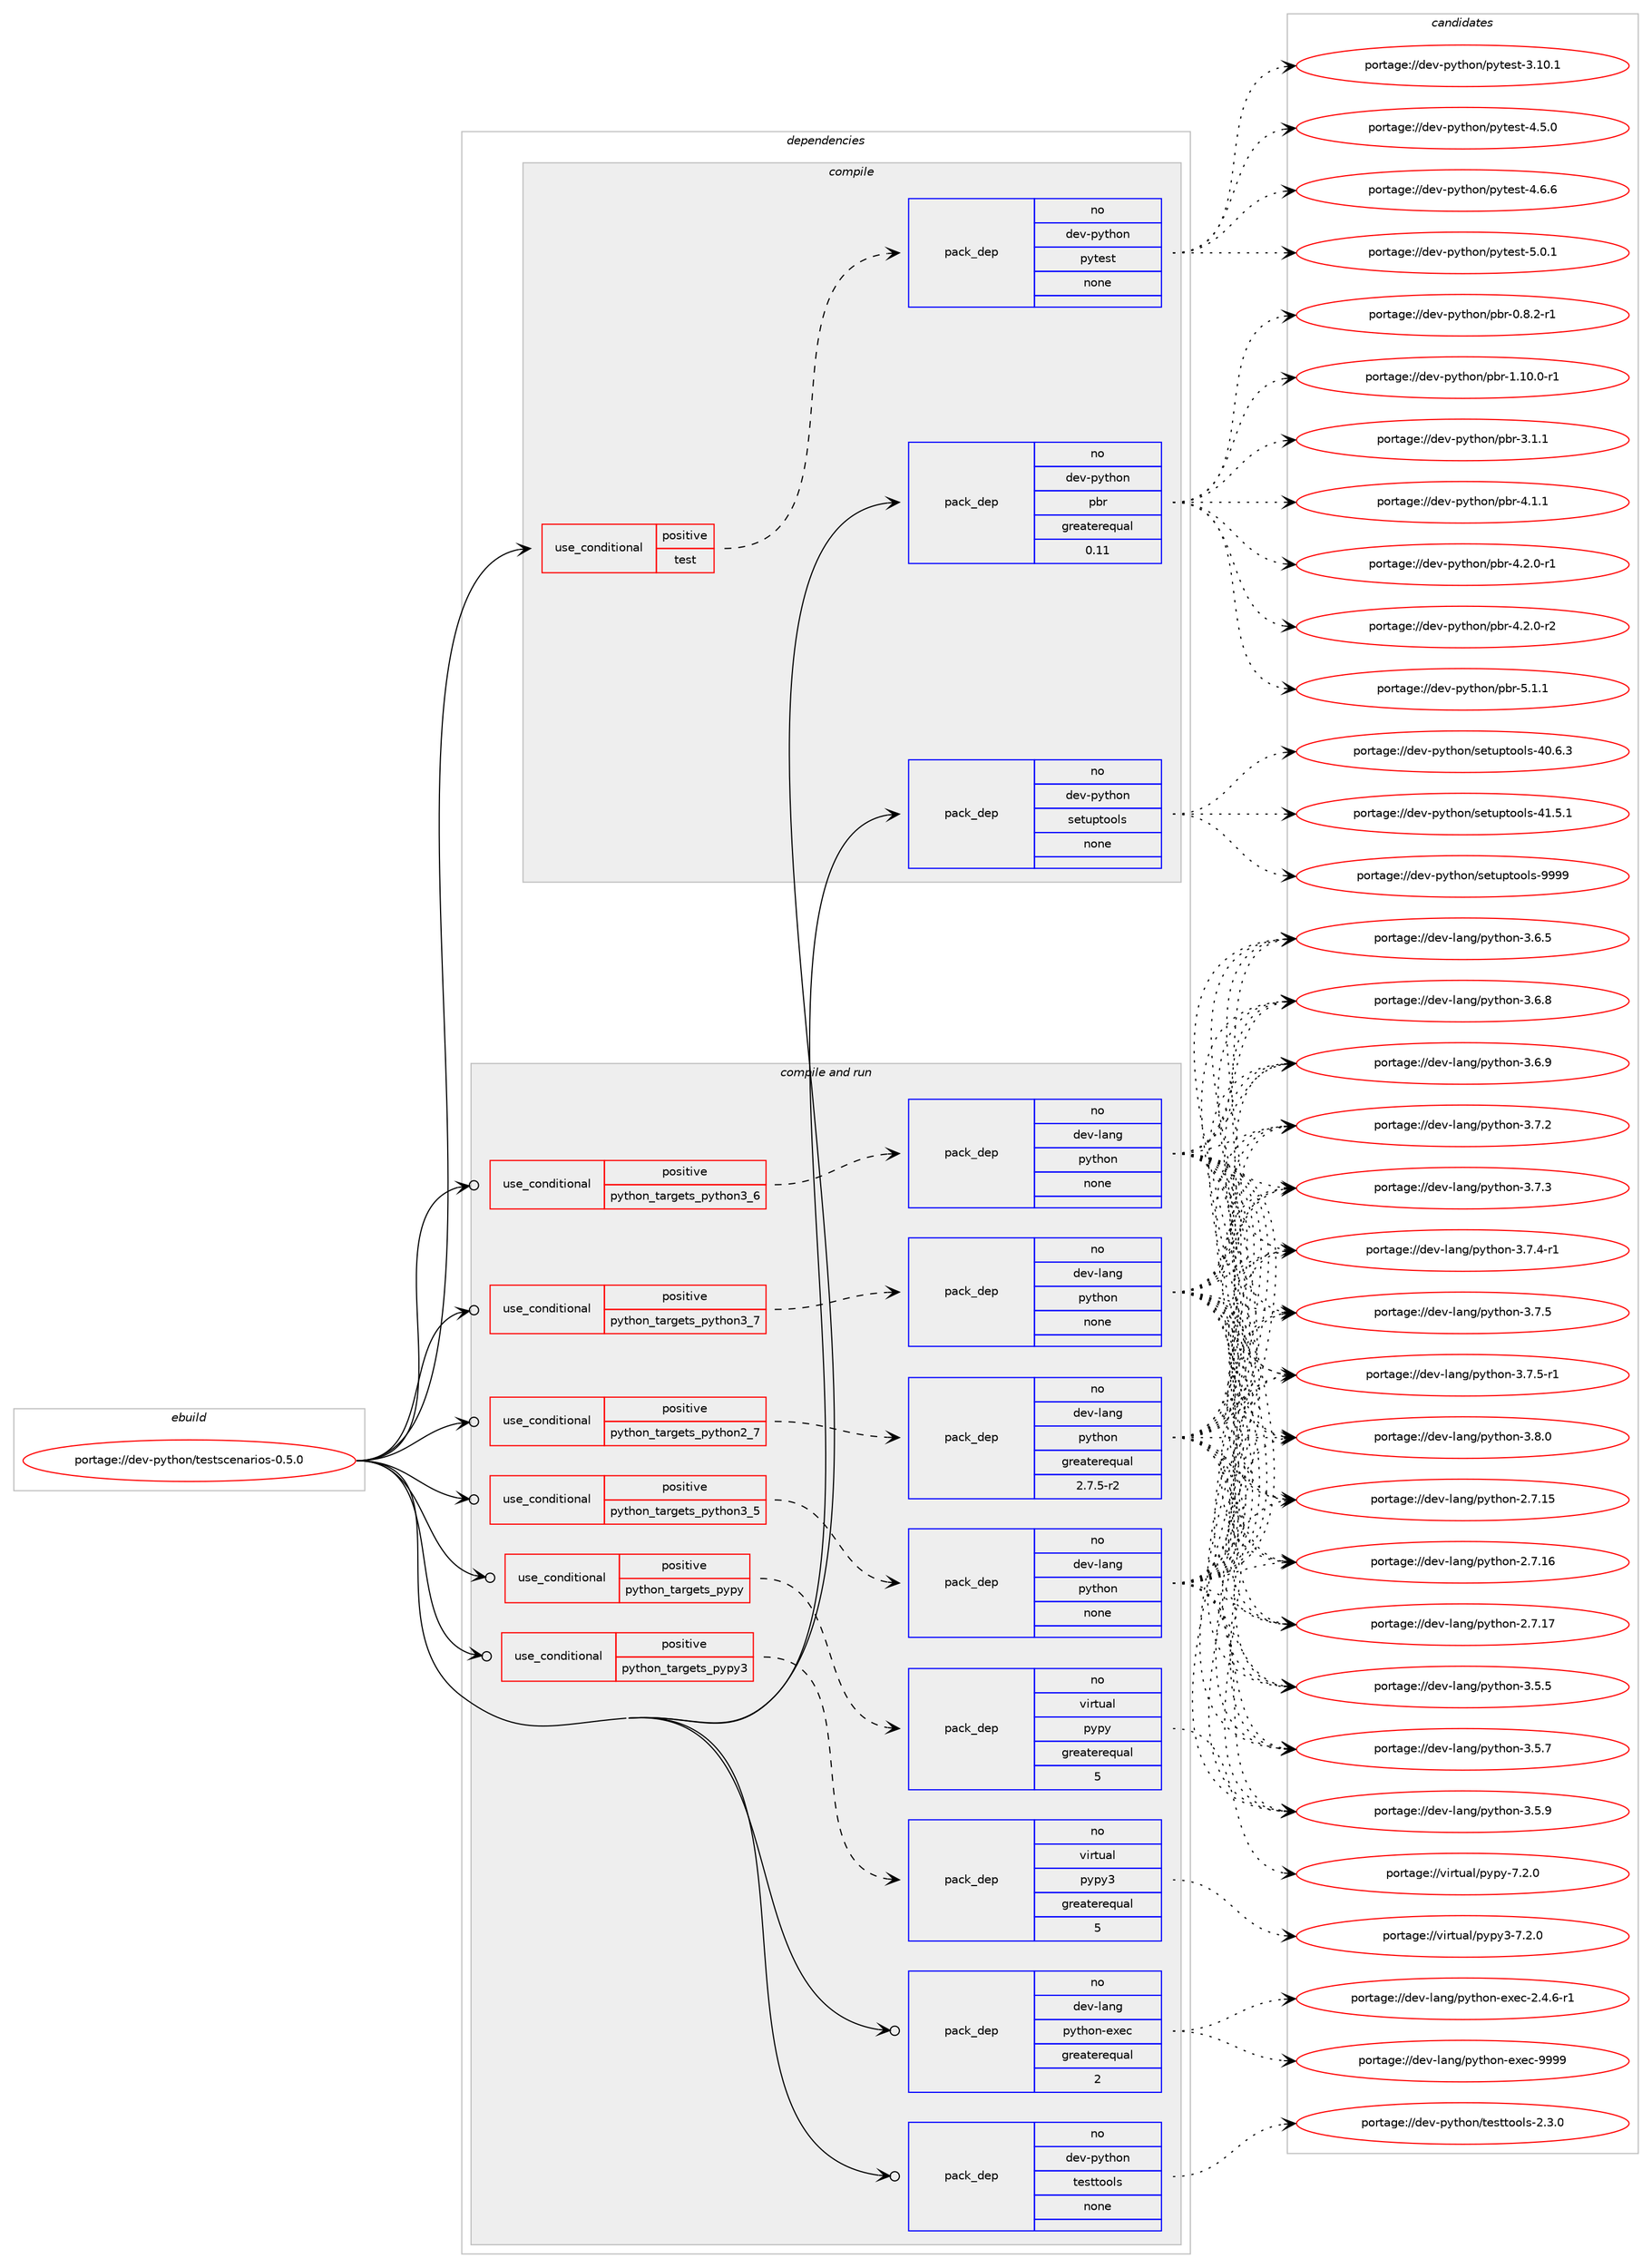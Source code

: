 digraph prolog {

# *************
# Graph options
# *************

newrank=true;
concentrate=true;
compound=true;
graph [rankdir=LR,fontname=Helvetica,fontsize=10,ranksep=1.5];#, ranksep=2.5, nodesep=0.2];
edge  [arrowhead=vee];
node  [fontname=Helvetica,fontsize=10];

# **********
# The ebuild
# **********

subgraph cluster_leftcol {
color=gray;
rank=same;
label=<<i>ebuild</i>>;
id [label="portage://dev-python/testscenarios-0.5.0", color=red, width=4, href="../dev-python/testscenarios-0.5.0.svg"];
}

# ****************
# The dependencies
# ****************

subgraph cluster_midcol {
color=gray;
label=<<i>dependencies</i>>;
subgraph cluster_compile {
fillcolor="#eeeeee";
style=filled;
label=<<i>compile</i>>;
subgraph cond39721 {
dependency175606 [label=<<TABLE BORDER="0" CELLBORDER="1" CELLSPACING="0" CELLPADDING="4"><TR><TD ROWSPAN="3" CELLPADDING="10">use_conditional</TD></TR><TR><TD>positive</TD></TR><TR><TD>test</TD></TR></TABLE>>, shape=none, color=red];
subgraph pack132481 {
dependency175607 [label=<<TABLE BORDER="0" CELLBORDER="1" CELLSPACING="0" CELLPADDING="4" WIDTH="220"><TR><TD ROWSPAN="6" CELLPADDING="30">pack_dep</TD></TR><TR><TD WIDTH="110">no</TD></TR><TR><TD>dev-python</TD></TR><TR><TD>pytest</TD></TR><TR><TD>none</TD></TR><TR><TD></TD></TR></TABLE>>, shape=none, color=blue];
}
dependency175606:e -> dependency175607:w [weight=20,style="dashed",arrowhead="vee"];
}
id:e -> dependency175606:w [weight=20,style="solid",arrowhead="vee"];
subgraph pack132482 {
dependency175608 [label=<<TABLE BORDER="0" CELLBORDER="1" CELLSPACING="0" CELLPADDING="4" WIDTH="220"><TR><TD ROWSPAN="6" CELLPADDING="30">pack_dep</TD></TR><TR><TD WIDTH="110">no</TD></TR><TR><TD>dev-python</TD></TR><TR><TD>pbr</TD></TR><TR><TD>greaterequal</TD></TR><TR><TD>0.11</TD></TR></TABLE>>, shape=none, color=blue];
}
id:e -> dependency175608:w [weight=20,style="solid",arrowhead="vee"];
subgraph pack132483 {
dependency175609 [label=<<TABLE BORDER="0" CELLBORDER="1" CELLSPACING="0" CELLPADDING="4" WIDTH="220"><TR><TD ROWSPAN="6" CELLPADDING="30">pack_dep</TD></TR><TR><TD WIDTH="110">no</TD></TR><TR><TD>dev-python</TD></TR><TR><TD>setuptools</TD></TR><TR><TD>none</TD></TR><TR><TD></TD></TR></TABLE>>, shape=none, color=blue];
}
id:e -> dependency175609:w [weight=20,style="solid",arrowhead="vee"];
}
subgraph cluster_compileandrun {
fillcolor="#eeeeee";
style=filled;
label=<<i>compile and run</i>>;
subgraph cond39722 {
dependency175610 [label=<<TABLE BORDER="0" CELLBORDER="1" CELLSPACING="0" CELLPADDING="4"><TR><TD ROWSPAN="3" CELLPADDING="10">use_conditional</TD></TR><TR><TD>positive</TD></TR><TR><TD>python_targets_pypy</TD></TR></TABLE>>, shape=none, color=red];
subgraph pack132484 {
dependency175611 [label=<<TABLE BORDER="0" CELLBORDER="1" CELLSPACING="0" CELLPADDING="4" WIDTH="220"><TR><TD ROWSPAN="6" CELLPADDING="30">pack_dep</TD></TR><TR><TD WIDTH="110">no</TD></TR><TR><TD>virtual</TD></TR><TR><TD>pypy</TD></TR><TR><TD>greaterequal</TD></TR><TR><TD>5</TD></TR></TABLE>>, shape=none, color=blue];
}
dependency175610:e -> dependency175611:w [weight=20,style="dashed",arrowhead="vee"];
}
id:e -> dependency175610:w [weight=20,style="solid",arrowhead="odotvee"];
subgraph cond39723 {
dependency175612 [label=<<TABLE BORDER="0" CELLBORDER="1" CELLSPACING="0" CELLPADDING="4"><TR><TD ROWSPAN="3" CELLPADDING="10">use_conditional</TD></TR><TR><TD>positive</TD></TR><TR><TD>python_targets_pypy3</TD></TR></TABLE>>, shape=none, color=red];
subgraph pack132485 {
dependency175613 [label=<<TABLE BORDER="0" CELLBORDER="1" CELLSPACING="0" CELLPADDING="4" WIDTH="220"><TR><TD ROWSPAN="6" CELLPADDING="30">pack_dep</TD></TR><TR><TD WIDTH="110">no</TD></TR><TR><TD>virtual</TD></TR><TR><TD>pypy3</TD></TR><TR><TD>greaterequal</TD></TR><TR><TD>5</TD></TR></TABLE>>, shape=none, color=blue];
}
dependency175612:e -> dependency175613:w [weight=20,style="dashed",arrowhead="vee"];
}
id:e -> dependency175612:w [weight=20,style="solid",arrowhead="odotvee"];
subgraph cond39724 {
dependency175614 [label=<<TABLE BORDER="0" CELLBORDER="1" CELLSPACING="0" CELLPADDING="4"><TR><TD ROWSPAN="3" CELLPADDING="10">use_conditional</TD></TR><TR><TD>positive</TD></TR><TR><TD>python_targets_python2_7</TD></TR></TABLE>>, shape=none, color=red];
subgraph pack132486 {
dependency175615 [label=<<TABLE BORDER="0" CELLBORDER="1" CELLSPACING="0" CELLPADDING="4" WIDTH="220"><TR><TD ROWSPAN="6" CELLPADDING="30">pack_dep</TD></TR><TR><TD WIDTH="110">no</TD></TR><TR><TD>dev-lang</TD></TR><TR><TD>python</TD></TR><TR><TD>greaterequal</TD></TR><TR><TD>2.7.5-r2</TD></TR></TABLE>>, shape=none, color=blue];
}
dependency175614:e -> dependency175615:w [weight=20,style="dashed",arrowhead="vee"];
}
id:e -> dependency175614:w [weight=20,style="solid",arrowhead="odotvee"];
subgraph cond39725 {
dependency175616 [label=<<TABLE BORDER="0" CELLBORDER="1" CELLSPACING="0" CELLPADDING="4"><TR><TD ROWSPAN="3" CELLPADDING="10">use_conditional</TD></TR><TR><TD>positive</TD></TR><TR><TD>python_targets_python3_5</TD></TR></TABLE>>, shape=none, color=red];
subgraph pack132487 {
dependency175617 [label=<<TABLE BORDER="0" CELLBORDER="1" CELLSPACING="0" CELLPADDING="4" WIDTH="220"><TR><TD ROWSPAN="6" CELLPADDING="30">pack_dep</TD></TR><TR><TD WIDTH="110">no</TD></TR><TR><TD>dev-lang</TD></TR><TR><TD>python</TD></TR><TR><TD>none</TD></TR><TR><TD></TD></TR></TABLE>>, shape=none, color=blue];
}
dependency175616:e -> dependency175617:w [weight=20,style="dashed",arrowhead="vee"];
}
id:e -> dependency175616:w [weight=20,style="solid",arrowhead="odotvee"];
subgraph cond39726 {
dependency175618 [label=<<TABLE BORDER="0" CELLBORDER="1" CELLSPACING="0" CELLPADDING="4"><TR><TD ROWSPAN="3" CELLPADDING="10">use_conditional</TD></TR><TR><TD>positive</TD></TR><TR><TD>python_targets_python3_6</TD></TR></TABLE>>, shape=none, color=red];
subgraph pack132488 {
dependency175619 [label=<<TABLE BORDER="0" CELLBORDER="1" CELLSPACING="0" CELLPADDING="4" WIDTH="220"><TR><TD ROWSPAN="6" CELLPADDING="30">pack_dep</TD></TR><TR><TD WIDTH="110">no</TD></TR><TR><TD>dev-lang</TD></TR><TR><TD>python</TD></TR><TR><TD>none</TD></TR><TR><TD></TD></TR></TABLE>>, shape=none, color=blue];
}
dependency175618:e -> dependency175619:w [weight=20,style="dashed",arrowhead="vee"];
}
id:e -> dependency175618:w [weight=20,style="solid",arrowhead="odotvee"];
subgraph cond39727 {
dependency175620 [label=<<TABLE BORDER="0" CELLBORDER="1" CELLSPACING="0" CELLPADDING="4"><TR><TD ROWSPAN="3" CELLPADDING="10">use_conditional</TD></TR><TR><TD>positive</TD></TR><TR><TD>python_targets_python3_7</TD></TR></TABLE>>, shape=none, color=red];
subgraph pack132489 {
dependency175621 [label=<<TABLE BORDER="0" CELLBORDER="1" CELLSPACING="0" CELLPADDING="4" WIDTH="220"><TR><TD ROWSPAN="6" CELLPADDING="30">pack_dep</TD></TR><TR><TD WIDTH="110">no</TD></TR><TR><TD>dev-lang</TD></TR><TR><TD>python</TD></TR><TR><TD>none</TD></TR><TR><TD></TD></TR></TABLE>>, shape=none, color=blue];
}
dependency175620:e -> dependency175621:w [weight=20,style="dashed",arrowhead="vee"];
}
id:e -> dependency175620:w [weight=20,style="solid",arrowhead="odotvee"];
subgraph pack132490 {
dependency175622 [label=<<TABLE BORDER="0" CELLBORDER="1" CELLSPACING="0" CELLPADDING="4" WIDTH="220"><TR><TD ROWSPAN="6" CELLPADDING="30">pack_dep</TD></TR><TR><TD WIDTH="110">no</TD></TR><TR><TD>dev-lang</TD></TR><TR><TD>python-exec</TD></TR><TR><TD>greaterequal</TD></TR><TR><TD>2</TD></TR></TABLE>>, shape=none, color=blue];
}
id:e -> dependency175622:w [weight=20,style="solid",arrowhead="odotvee"];
subgraph pack132491 {
dependency175623 [label=<<TABLE BORDER="0" CELLBORDER="1" CELLSPACING="0" CELLPADDING="4" WIDTH="220"><TR><TD ROWSPAN="6" CELLPADDING="30">pack_dep</TD></TR><TR><TD WIDTH="110">no</TD></TR><TR><TD>dev-python</TD></TR><TR><TD>testtools</TD></TR><TR><TD>none</TD></TR><TR><TD></TD></TR></TABLE>>, shape=none, color=blue];
}
id:e -> dependency175623:w [weight=20,style="solid",arrowhead="odotvee"];
}
subgraph cluster_run {
fillcolor="#eeeeee";
style=filled;
label=<<i>run</i>>;
}
}

# **************
# The candidates
# **************

subgraph cluster_choices {
rank=same;
color=gray;
label=<<i>candidates</i>>;

subgraph choice132481 {
color=black;
nodesep=1;
choiceportage100101118451121211161041111104711212111610111511645514649484649 [label="portage://dev-python/pytest-3.10.1", color=red, width=4,href="../dev-python/pytest-3.10.1.svg"];
choiceportage1001011184511212111610411111047112121116101115116455246534648 [label="portage://dev-python/pytest-4.5.0", color=red, width=4,href="../dev-python/pytest-4.5.0.svg"];
choiceportage1001011184511212111610411111047112121116101115116455246544654 [label="portage://dev-python/pytest-4.6.6", color=red, width=4,href="../dev-python/pytest-4.6.6.svg"];
choiceportage1001011184511212111610411111047112121116101115116455346484649 [label="portage://dev-python/pytest-5.0.1", color=red, width=4,href="../dev-python/pytest-5.0.1.svg"];
dependency175607:e -> choiceportage100101118451121211161041111104711212111610111511645514649484649:w [style=dotted,weight="100"];
dependency175607:e -> choiceportage1001011184511212111610411111047112121116101115116455246534648:w [style=dotted,weight="100"];
dependency175607:e -> choiceportage1001011184511212111610411111047112121116101115116455246544654:w [style=dotted,weight="100"];
dependency175607:e -> choiceportage1001011184511212111610411111047112121116101115116455346484649:w [style=dotted,weight="100"];
}
subgraph choice132482 {
color=black;
nodesep=1;
choiceportage1001011184511212111610411111047112981144548465646504511449 [label="portage://dev-python/pbr-0.8.2-r1", color=red, width=4,href="../dev-python/pbr-0.8.2-r1.svg"];
choiceportage100101118451121211161041111104711298114454946494846484511449 [label="portage://dev-python/pbr-1.10.0-r1", color=red, width=4,href="../dev-python/pbr-1.10.0-r1.svg"];
choiceportage100101118451121211161041111104711298114455146494649 [label="portage://dev-python/pbr-3.1.1", color=red, width=4,href="../dev-python/pbr-3.1.1.svg"];
choiceportage100101118451121211161041111104711298114455246494649 [label="portage://dev-python/pbr-4.1.1", color=red, width=4,href="../dev-python/pbr-4.1.1.svg"];
choiceportage1001011184511212111610411111047112981144552465046484511449 [label="portage://dev-python/pbr-4.2.0-r1", color=red, width=4,href="../dev-python/pbr-4.2.0-r1.svg"];
choiceportage1001011184511212111610411111047112981144552465046484511450 [label="portage://dev-python/pbr-4.2.0-r2", color=red, width=4,href="../dev-python/pbr-4.2.0-r2.svg"];
choiceportage100101118451121211161041111104711298114455346494649 [label="portage://dev-python/pbr-5.1.1", color=red, width=4,href="../dev-python/pbr-5.1.1.svg"];
dependency175608:e -> choiceportage1001011184511212111610411111047112981144548465646504511449:w [style=dotted,weight="100"];
dependency175608:e -> choiceportage100101118451121211161041111104711298114454946494846484511449:w [style=dotted,weight="100"];
dependency175608:e -> choiceportage100101118451121211161041111104711298114455146494649:w [style=dotted,weight="100"];
dependency175608:e -> choiceportage100101118451121211161041111104711298114455246494649:w [style=dotted,weight="100"];
dependency175608:e -> choiceportage1001011184511212111610411111047112981144552465046484511449:w [style=dotted,weight="100"];
dependency175608:e -> choiceportage1001011184511212111610411111047112981144552465046484511450:w [style=dotted,weight="100"];
dependency175608:e -> choiceportage100101118451121211161041111104711298114455346494649:w [style=dotted,weight="100"];
}
subgraph choice132483 {
color=black;
nodesep=1;
choiceportage100101118451121211161041111104711510111611711211611111110811545524846544651 [label="portage://dev-python/setuptools-40.6.3", color=red, width=4,href="../dev-python/setuptools-40.6.3.svg"];
choiceportage100101118451121211161041111104711510111611711211611111110811545524946534649 [label="portage://dev-python/setuptools-41.5.1", color=red, width=4,href="../dev-python/setuptools-41.5.1.svg"];
choiceportage10010111845112121116104111110471151011161171121161111111081154557575757 [label="portage://dev-python/setuptools-9999", color=red, width=4,href="../dev-python/setuptools-9999.svg"];
dependency175609:e -> choiceportage100101118451121211161041111104711510111611711211611111110811545524846544651:w [style=dotted,weight="100"];
dependency175609:e -> choiceportage100101118451121211161041111104711510111611711211611111110811545524946534649:w [style=dotted,weight="100"];
dependency175609:e -> choiceportage10010111845112121116104111110471151011161171121161111111081154557575757:w [style=dotted,weight="100"];
}
subgraph choice132484 {
color=black;
nodesep=1;
choiceportage1181051141161179710847112121112121455546504648 [label="portage://virtual/pypy-7.2.0", color=red, width=4,href="../virtual/pypy-7.2.0.svg"];
dependency175611:e -> choiceportage1181051141161179710847112121112121455546504648:w [style=dotted,weight="100"];
}
subgraph choice132485 {
color=black;
nodesep=1;
choiceportage118105114116117971084711212111212151455546504648 [label="portage://virtual/pypy3-7.2.0", color=red, width=4,href="../virtual/pypy3-7.2.0.svg"];
dependency175613:e -> choiceportage118105114116117971084711212111212151455546504648:w [style=dotted,weight="100"];
}
subgraph choice132486 {
color=black;
nodesep=1;
choiceportage10010111845108971101034711212111610411111045504655464953 [label="portage://dev-lang/python-2.7.15", color=red, width=4,href="../dev-lang/python-2.7.15.svg"];
choiceportage10010111845108971101034711212111610411111045504655464954 [label="portage://dev-lang/python-2.7.16", color=red, width=4,href="../dev-lang/python-2.7.16.svg"];
choiceportage10010111845108971101034711212111610411111045504655464955 [label="portage://dev-lang/python-2.7.17", color=red, width=4,href="../dev-lang/python-2.7.17.svg"];
choiceportage100101118451089711010347112121116104111110455146534653 [label="portage://dev-lang/python-3.5.5", color=red, width=4,href="../dev-lang/python-3.5.5.svg"];
choiceportage100101118451089711010347112121116104111110455146534655 [label="portage://dev-lang/python-3.5.7", color=red, width=4,href="../dev-lang/python-3.5.7.svg"];
choiceportage100101118451089711010347112121116104111110455146534657 [label="portage://dev-lang/python-3.5.9", color=red, width=4,href="../dev-lang/python-3.5.9.svg"];
choiceportage100101118451089711010347112121116104111110455146544653 [label="portage://dev-lang/python-3.6.5", color=red, width=4,href="../dev-lang/python-3.6.5.svg"];
choiceportage100101118451089711010347112121116104111110455146544656 [label="portage://dev-lang/python-3.6.8", color=red, width=4,href="../dev-lang/python-3.6.8.svg"];
choiceportage100101118451089711010347112121116104111110455146544657 [label="portage://dev-lang/python-3.6.9", color=red, width=4,href="../dev-lang/python-3.6.9.svg"];
choiceportage100101118451089711010347112121116104111110455146554650 [label="portage://dev-lang/python-3.7.2", color=red, width=4,href="../dev-lang/python-3.7.2.svg"];
choiceportage100101118451089711010347112121116104111110455146554651 [label="portage://dev-lang/python-3.7.3", color=red, width=4,href="../dev-lang/python-3.7.3.svg"];
choiceportage1001011184510897110103471121211161041111104551465546524511449 [label="portage://dev-lang/python-3.7.4-r1", color=red, width=4,href="../dev-lang/python-3.7.4-r1.svg"];
choiceportage100101118451089711010347112121116104111110455146554653 [label="portage://dev-lang/python-3.7.5", color=red, width=4,href="../dev-lang/python-3.7.5.svg"];
choiceportage1001011184510897110103471121211161041111104551465546534511449 [label="portage://dev-lang/python-3.7.5-r1", color=red, width=4,href="../dev-lang/python-3.7.5-r1.svg"];
choiceportage100101118451089711010347112121116104111110455146564648 [label="portage://dev-lang/python-3.8.0", color=red, width=4,href="../dev-lang/python-3.8.0.svg"];
dependency175615:e -> choiceportage10010111845108971101034711212111610411111045504655464953:w [style=dotted,weight="100"];
dependency175615:e -> choiceportage10010111845108971101034711212111610411111045504655464954:w [style=dotted,weight="100"];
dependency175615:e -> choiceportage10010111845108971101034711212111610411111045504655464955:w [style=dotted,weight="100"];
dependency175615:e -> choiceportage100101118451089711010347112121116104111110455146534653:w [style=dotted,weight="100"];
dependency175615:e -> choiceportage100101118451089711010347112121116104111110455146534655:w [style=dotted,weight="100"];
dependency175615:e -> choiceportage100101118451089711010347112121116104111110455146534657:w [style=dotted,weight="100"];
dependency175615:e -> choiceportage100101118451089711010347112121116104111110455146544653:w [style=dotted,weight="100"];
dependency175615:e -> choiceportage100101118451089711010347112121116104111110455146544656:w [style=dotted,weight="100"];
dependency175615:e -> choiceportage100101118451089711010347112121116104111110455146544657:w [style=dotted,weight="100"];
dependency175615:e -> choiceportage100101118451089711010347112121116104111110455146554650:w [style=dotted,weight="100"];
dependency175615:e -> choiceportage100101118451089711010347112121116104111110455146554651:w [style=dotted,weight="100"];
dependency175615:e -> choiceportage1001011184510897110103471121211161041111104551465546524511449:w [style=dotted,weight="100"];
dependency175615:e -> choiceportage100101118451089711010347112121116104111110455146554653:w [style=dotted,weight="100"];
dependency175615:e -> choiceportage1001011184510897110103471121211161041111104551465546534511449:w [style=dotted,weight="100"];
dependency175615:e -> choiceportage100101118451089711010347112121116104111110455146564648:w [style=dotted,weight="100"];
}
subgraph choice132487 {
color=black;
nodesep=1;
choiceportage10010111845108971101034711212111610411111045504655464953 [label="portage://dev-lang/python-2.7.15", color=red, width=4,href="../dev-lang/python-2.7.15.svg"];
choiceportage10010111845108971101034711212111610411111045504655464954 [label="portage://dev-lang/python-2.7.16", color=red, width=4,href="../dev-lang/python-2.7.16.svg"];
choiceportage10010111845108971101034711212111610411111045504655464955 [label="portage://dev-lang/python-2.7.17", color=red, width=4,href="../dev-lang/python-2.7.17.svg"];
choiceportage100101118451089711010347112121116104111110455146534653 [label="portage://dev-lang/python-3.5.5", color=red, width=4,href="../dev-lang/python-3.5.5.svg"];
choiceportage100101118451089711010347112121116104111110455146534655 [label="portage://dev-lang/python-3.5.7", color=red, width=4,href="../dev-lang/python-3.5.7.svg"];
choiceportage100101118451089711010347112121116104111110455146534657 [label="portage://dev-lang/python-3.5.9", color=red, width=4,href="../dev-lang/python-3.5.9.svg"];
choiceportage100101118451089711010347112121116104111110455146544653 [label="portage://dev-lang/python-3.6.5", color=red, width=4,href="../dev-lang/python-3.6.5.svg"];
choiceportage100101118451089711010347112121116104111110455146544656 [label="portage://dev-lang/python-3.6.8", color=red, width=4,href="../dev-lang/python-3.6.8.svg"];
choiceportage100101118451089711010347112121116104111110455146544657 [label="portage://dev-lang/python-3.6.9", color=red, width=4,href="../dev-lang/python-3.6.9.svg"];
choiceportage100101118451089711010347112121116104111110455146554650 [label="portage://dev-lang/python-3.7.2", color=red, width=4,href="../dev-lang/python-3.7.2.svg"];
choiceportage100101118451089711010347112121116104111110455146554651 [label="portage://dev-lang/python-3.7.3", color=red, width=4,href="../dev-lang/python-3.7.3.svg"];
choiceportage1001011184510897110103471121211161041111104551465546524511449 [label="portage://dev-lang/python-3.7.4-r1", color=red, width=4,href="../dev-lang/python-3.7.4-r1.svg"];
choiceportage100101118451089711010347112121116104111110455146554653 [label="portage://dev-lang/python-3.7.5", color=red, width=4,href="../dev-lang/python-3.7.5.svg"];
choiceportage1001011184510897110103471121211161041111104551465546534511449 [label="portage://dev-lang/python-3.7.5-r1", color=red, width=4,href="../dev-lang/python-3.7.5-r1.svg"];
choiceportage100101118451089711010347112121116104111110455146564648 [label="portage://dev-lang/python-3.8.0", color=red, width=4,href="../dev-lang/python-3.8.0.svg"];
dependency175617:e -> choiceportage10010111845108971101034711212111610411111045504655464953:w [style=dotted,weight="100"];
dependency175617:e -> choiceportage10010111845108971101034711212111610411111045504655464954:w [style=dotted,weight="100"];
dependency175617:e -> choiceportage10010111845108971101034711212111610411111045504655464955:w [style=dotted,weight="100"];
dependency175617:e -> choiceportage100101118451089711010347112121116104111110455146534653:w [style=dotted,weight="100"];
dependency175617:e -> choiceportage100101118451089711010347112121116104111110455146534655:w [style=dotted,weight="100"];
dependency175617:e -> choiceportage100101118451089711010347112121116104111110455146534657:w [style=dotted,weight="100"];
dependency175617:e -> choiceportage100101118451089711010347112121116104111110455146544653:w [style=dotted,weight="100"];
dependency175617:e -> choiceportage100101118451089711010347112121116104111110455146544656:w [style=dotted,weight="100"];
dependency175617:e -> choiceportage100101118451089711010347112121116104111110455146544657:w [style=dotted,weight="100"];
dependency175617:e -> choiceportage100101118451089711010347112121116104111110455146554650:w [style=dotted,weight="100"];
dependency175617:e -> choiceportage100101118451089711010347112121116104111110455146554651:w [style=dotted,weight="100"];
dependency175617:e -> choiceportage1001011184510897110103471121211161041111104551465546524511449:w [style=dotted,weight="100"];
dependency175617:e -> choiceportage100101118451089711010347112121116104111110455146554653:w [style=dotted,weight="100"];
dependency175617:e -> choiceportage1001011184510897110103471121211161041111104551465546534511449:w [style=dotted,weight="100"];
dependency175617:e -> choiceportage100101118451089711010347112121116104111110455146564648:w [style=dotted,weight="100"];
}
subgraph choice132488 {
color=black;
nodesep=1;
choiceportage10010111845108971101034711212111610411111045504655464953 [label="portage://dev-lang/python-2.7.15", color=red, width=4,href="../dev-lang/python-2.7.15.svg"];
choiceportage10010111845108971101034711212111610411111045504655464954 [label="portage://dev-lang/python-2.7.16", color=red, width=4,href="../dev-lang/python-2.7.16.svg"];
choiceportage10010111845108971101034711212111610411111045504655464955 [label="portage://dev-lang/python-2.7.17", color=red, width=4,href="../dev-lang/python-2.7.17.svg"];
choiceportage100101118451089711010347112121116104111110455146534653 [label="portage://dev-lang/python-3.5.5", color=red, width=4,href="../dev-lang/python-3.5.5.svg"];
choiceportage100101118451089711010347112121116104111110455146534655 [label="portage://dev-lang/python-3.5.7", color=red, width=4,href="../dev-lang/python-3.5.7.svg"];
choiceportage100101118451089711010347112121116104111110455146534657 [label="portage://dev-lang/python-3.5.9", color=red, width=4,href="../dev-lang/python-3.5.9.svg"];
choiceportage100101118451089711010347112121116104111110455146544653 [label="portage://dev-lang/python-3.6.5", color=red, width=4,href="../dev-lang/python-3.6.5.svg"];
choiceportage100101118451089711010347112121116104111110455146544656 [label="portage://dev-lang/python-3.6.8", color=red, width=4,href="../dev-lang/python-3.6.8.svg"];
choiceportage100101118451089711010347112121116104111110455146544657 [label="portage://dev-lang/python-3.6.9", color=red, width=4,href="../dev-lang/python-3.6.9.svg"];
choiceportage100101118451089711010347112121116104111110455146554650 [label="portage://dev-lang/python-3.7.2", color=red, width=4,href="../dev-lang/python-3.7.2.svg"];
choiceportage100101118451089711010347112121116104111110455146554651 [label="portage://dev-lang/python-3.7.3", color=red, width=4,href="../dev-lang/python-3.7.3.svg"];
choiceportage1001011184510897110103471121211161041111104551465546524511449 [label="portage://dev-lang/python-3.7.4-r1", color=red, width=4,href="../dev-lang/python-3.7.4-r1.svg"];
choiceportage100101118451089711010347112121116104111110455146554653 [label="portage://dev-lang/python-3.7.5", color=red, width=4,href="../dev-lang/python-3.7.5.svg"];
choiceportage1001011184510897110103471121211161041111104551465546534511449 [label="portage://dev-lang/python-3.7.5-r1", color=red, width=4,href="../dev-lang/python-3.7.5-r1.svg"];
choiceportage100101118451089711010347112121116104111110455146564648 [label="portage://dev-lang/python-3.8.0", color=red, width=4,href="../dev-lang/python-3.8.0.svg"];
dependency175619:e -> choiceportage10010111845108971101034711212111610411111045504655464953:w [style=dotted,weight="100"];
dependency175619:e -> choiceportage10010111845108971101034711212111610411111045504655464954:w [style=dotted,weight="100"];
dependency175619:e -> choiceportage10010111845108971101034711212111610411111045504655464955:w [style=dotted,weight="100"];
dependency175619:e -> choiceportage100101118451089711010347112121116104111110455146534653:w [style=dotted,weight="100"];
dependency175619:e -> choiceportage100101118451089711010347112121116104111110455146534655:w [style=dotted,weight="100"];
dependency175619:e -> choiceportage100101118451089711010347112121116104111110455146534657:w [style=dotted,weight="100"];
dependency175619:e -> choiceportage100101118451089711010347112121116104111110455146544653:w [style=dotted,weight="100"];
dependency175619:e -> choiceportage100101118451089711010347112121116104111110455146544656:w [style=dotted,weight="100"];
dependency175619:e -> choiceportage100101118451089711010347112121116104111110455146544657:w [style=dotted,weight="100"];
dependency175619:e -> choiceportage100101118451089711010347112121116104111110455146554650:w [style=dotted,weight="100"];
dependency175619:e -> choiceportage100101118451089711010347112121116104111110455146554651:w [style=dotted,weight="100"];
dependency175619:e -> choiceportage1001011184510897110103471121211161041111104551465546524511449:w [style=dotted,weight="100"];
dependency175619:e -> choiceportage100101118451089711010347112121116104111110455146554653:w [style=dotted,weight="100"];
dependency175619:e -> choiceportage1001011184510897110103471121211161041111104551465546534511449:w [style=dotted,weight="100"];
dependency175619:e -> choiceportage100101118451089711010347112121116104111110455146564648:w [style=dotted,weight="100"];
}
subgraph choice132489 {
color=black;
nodesep=1;
choiceportage10010111845108971101034711212111610411111045504655464953 [label="portage://dev-lang/python-2.7.15", color=red, width=4,href="../dev-lang/python-2.7.15.svg"];
choiceportage10010111845108971101034711212111610411111045504655464954 [label="portage://dev-lang/python-2.7.16", color=red, width=4,href="../dev-lang/python-2.7.16.svg"];
choiceportage10010111845108971101034711212111610411111045504655464955 [label="portage://dev-lang/python-2.7.17", color=red, width=4,href="../dev-lang/python-2.7.17.svg"];
choiceportage100101118451089711010347112121116104111110455146534653 [label="portage://dev-lang/python-3.5.5", color=red, width=4,href="../dev-lang/python-3.5.5.svg"];
choiceportage100101118451089711010347112121116104111110455146534655 [label="portage://dev-lang/python-3.5.7", color=red, width=4,href="../dev-lang/python-3.5.7.svg"];
choiceportage100101118451089711010347112121116104111110455146534657 [label="portage://dev-lang/python-3.5.9", color=red, width=4,href="../dev-lang/python-3.5.9.svg"];
choiceportage100101118451089711010347112121116104111110455146544653 [label="portage://dev-lang/python-3.6.5", color=red, width=4,href="../dev-lang/python-3.6.5.svg"];
choiceportage100101118451089711010347112121116104111110455146544656 [label="portage://dev-lang/python-3.6.8", color=red, width=4,href="../dev-lang/python-3.6.8.svg"];
choiceportage100101118451089711010347112121116104111110455146544657 [label="portage://dev-lang/python-3.6.9", color=red, width=4,href="../dev-lang/python-3.6.9.svg"];
choiceportage100101118451089711010347112121116104111110455146554650 [label="portage://dev-lang/python-3.7.2", color=red, width=4,href="../dev-lang/python-3.7.2.svg"];
choiceportage100101118451089711010347112121116104111110455146554651 [label="portage://dev-lang/python-3.7.3", color=red, width=4,href="../dev-lang/python-3.7.3.svg"];
choiceportage1001011184510897110103471121211161041111104551465546524511449 [label="portage://dev-lang/python-3.7.4-r1", color=red, width=4,href="../dev-lang/python-3.7.4-r1.svg"];
choiceportage100101118451089711010347112121116104111110455146554653 [label="portage://dev-lang/python-3.7.5", color=red, width=4,href="../dev-lang/python-3.7.5.svg"];
choiceportage1001011184510897110103471121211161041111104551465546534511449 [label="portage://dev-lang/python-3.7.5-r1", color=red, width=4,href="../dev-lang/python-3.7.5-r1.svg"];
choiceportage100101118451089711010347112121116104111110455146564648 [label="portage://dev-lang/python-3.8.0", color=red, width=4,href="../dev-lang/python-3.8.0.svg"];
dependency175621:e -> choiceportage10010111845108971101034711212111610411111045504655464953:w [style=dotted,weight="100"];
dependency175621:e -> choiceportage10010111845108971101034711212111610411111045504655464954:w [style=dotted,weight="100"];
dependency175621:e -> choiceportage10010111845108971101034711212111610411111045504655464955:w [style=dotted,weight="100"];
dependency175621:e -> choiceportage100101118451089711010347112121116104111110455146534653:w [style=dotted,weight="100"];
dependency175621:e -> choiceportage100101118451089711010347112121116104111110455146534655:w [style=dotted,weight="100"];
dependency175621:e -> choiceportage100101118451089711010347112121116104111110455146534657:w [style=dotted,weight="100"];
dependency175621:e -> choiceportage100101118451089711010347112121116104111110455146544653:w [style=dotted,weight="100"];
dependency175621:e -> choiceportage100101118451089711010347112121116104111110455146544656:w [style=dotted,weight="100"];
dependency175621:e -> choiceportage100101118451089711010347112121116104111110455146544657:w [style=dotted,weight="100"];
dependency175621:e -> choiceportage100101118451089711010347112121116104111110455146554650:w [style=dotted,weight="100"];
dependency175621:e -> choiceportage100101118451089711010347112121116104111110455146554651:w [style=dotted,weight="100"];
dependency175621:e -> choiceportage1001011184510897110103471121211161041111104551465546524511449:w [style=dotted,weight="100"];
dependency175621:e -> choiceportage100101118451089711010347112121116104111110455146554653:w [style=dotted,weight="100"];
dependency175621:e -> choiceportage1001011184510897110103471121211161041111104551465546534511449:w [style=dotted,weight="100"];
dependency175621:e -> choiceportage100101118451089711010347112121116104111110455146564648:w [style=dotted,weight="100"];
}
subgraph choice132490 {
color=black;
nodesep=1;
choiceportage10010111845108971101034711212111610411111045101120101994550465246544511449 [label="portage://dev-lang/python-exec-2.4.6-r1", color=red, width=4,href="../dev-lang/python-exec-2.4.6-r1.svg"];
choiceportage10010111845108971101034711212111610411111045101120101994557575757 [label="portage://dev-lang/python-exec-9999", color=red, width=4,href="../dev-lang/python-exec-9999.svg"];
dependency175622:e -> choiceportage10010111845108971101034711212111610411111045101120101994550465246544511449:w [style=dotted,weight="100"];
dependency175622:e -> choiceportage10010111845108971101034711212111610411111045101120101994557575757:w [style=dotted,weight="100"];
}
subgraph choice132491 {
color=black;
nodesep=1;
choiceportage1001011184511212111610411111047116101115116116111111108115455046514648 [label="portage://dev-python/testtools-2.3.0", color=red, width=4,href="../dev-python/testtools-2.3.0.svg"];
dependency175623:e -> choiceportage1001011184511212111610411111047116101115116116111111108115455046514648:w [style=dotted,weight="100"];
}
}

}

